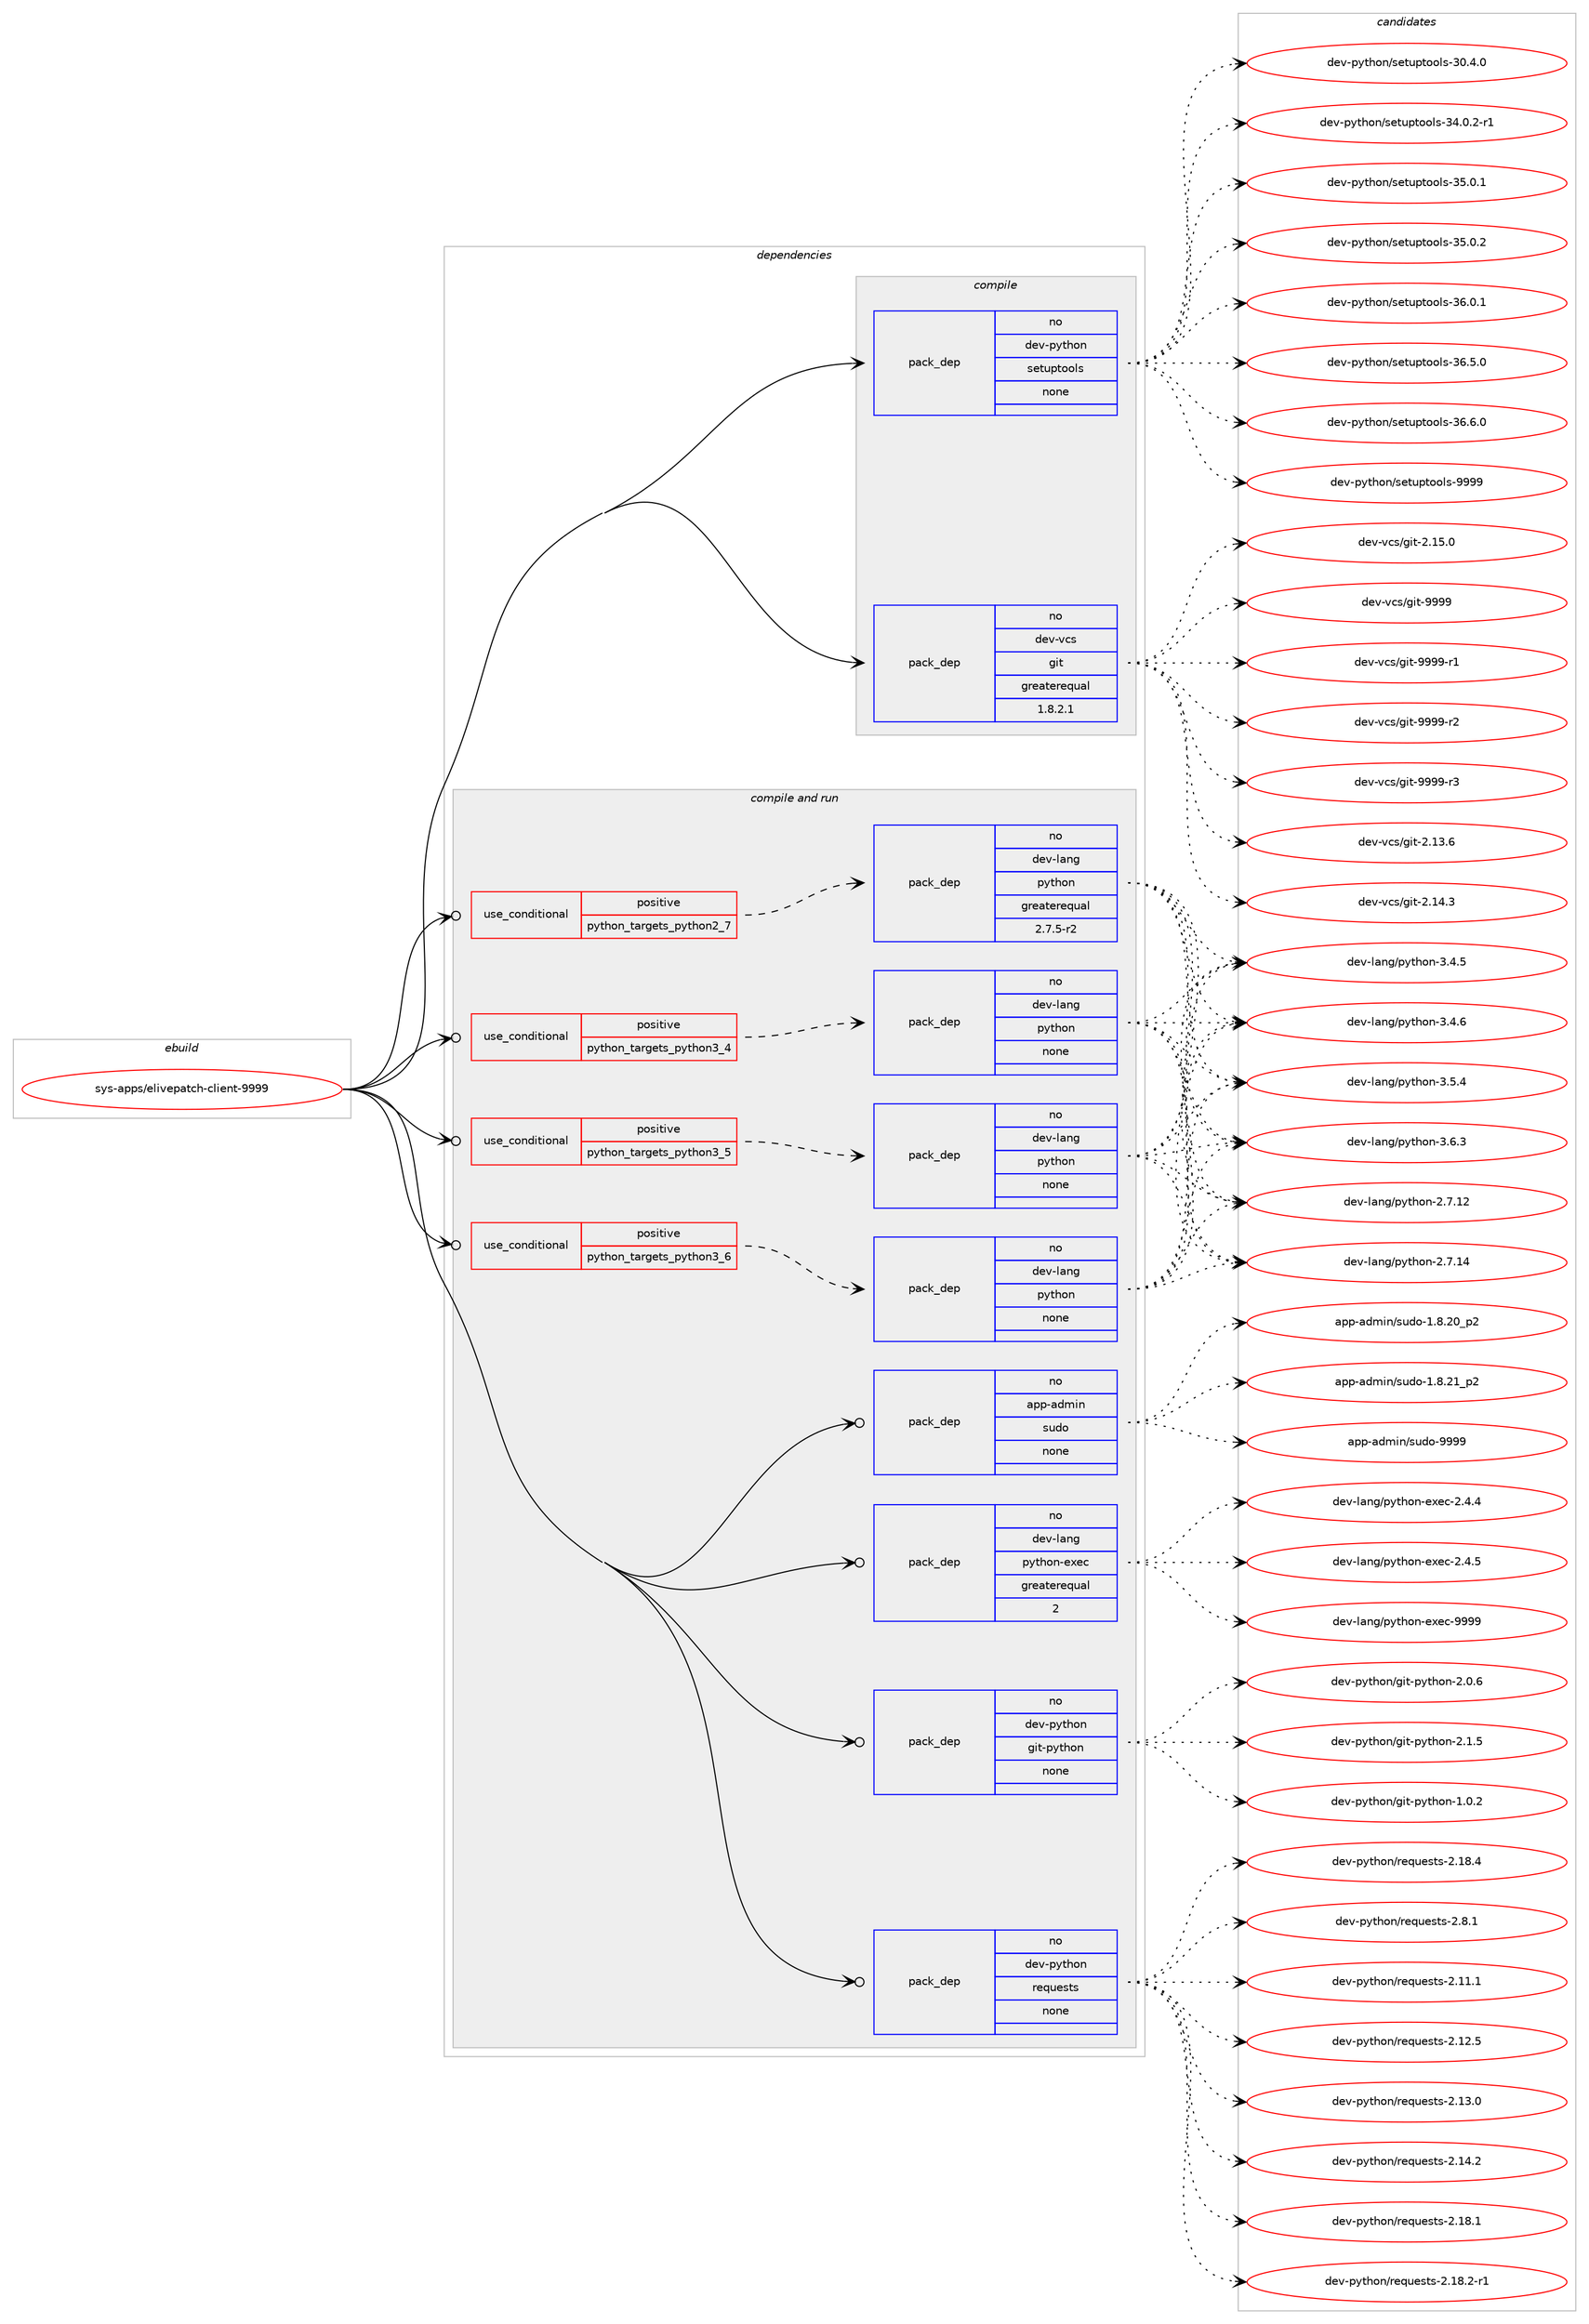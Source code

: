 digraph prolog {

# *************
# Graph options
# *************

newrank=true;
concentrate=true;
compound=true;
graph [rankdir=LR,fontname=Helvetica,fontsize=10,ranksep=1.5];#, ranksep=2.5, nodesep=0.2];
edge  [arrowhead=vee];
node  [fontname=Helvetica,fontsize=10];

# **********
# The ebuild
# **********

subgraph cluster_leftcol {
color=gray;
rank=same;
label=<<i>ebuild</i>>;
id [label="sys-apps/elivepatch-client-9999", color=red, width=4, href="../sys-apps/elivepatch-client-9999.svg"];
}

# ****************
# The dependencies
# ****************

subgraph cluster_midcol {
color=gray;
label=<<i>dependencies</i>>;
subgraph cluster_compile {
fillcolor="#eeeeee";
style=filled;
label=<<i>compile</i>>;
subgraph pack347681 {
dependency468433 [label=<<TABLE BORDER="0" CELLBORDER="1" CELLSPACING="0" CELLPADDING="4" WIDTH="220"><TR><TD ROWSPAN="6" CELLPADDING="30">pack_dep</TD></TR><TR><TD WIDTH="110">no</TD></TR><TR><TD>dev-python</TD></TR><TR><TD>setuptools</TD></TR><TR><TD>none</TD></TR><TR><TD></TD></TR></TABLE>>, shape=none, color=blue];
}
id:e -> dependency468433:w [weight=20,style="solid",arrowhead="vee"];
subgraph pack347682 {
dependency468434 [label=<<TABLE BORDER="0" CELLBORDER="1" CELLSPACING="0" CELLPADDING="4" WIDTH="220"><TR><TD ROWSPAN="6" CELLPADDING="30">pack_dep</TD></TR><TR><TD WIDTH="110">no</TD></TR><TR><TD>dev-vcs</TD></TR><TR><TD>git</TD></TR><TR><TD>greaterequal</TD></TR><TR><TD>1.8.2.1</TD></TR></TABLE>>, shape=none, color=blue];
}
id:e -> dependency468434:w [weight=20,style="solid",arrowhead="vee"];
}
subgraph cluster_compileandrun {
fillcolor="#eeeeee";
style=filled;
label=<<i>compile and run</i>>;
subgraph cond112673 {
dependency468435 [label=<<TABLE BORDER="0" CELLBORDER="1" CELLSPACING="0" CELLPADDING="4"><TR><TD ROWSPAN="3" CELLPADDING="10">use_conditional</TD></TR><TR><TD>positive</TD></TR><TR><TD>python_targets_python2_7</TD></TR></TABLE>>, shape=none, color=red];
subgraph pack347683 {
dependency468436 [label=<<TABLE BORDER="0" CELLBORDER="1" CELLSPACING="0" CELLPADDING="4" WIDTH="220"><TR><TD ROWSPAN="6" CELLPADDING="30">pack_dep</TD></TR><TR><TD WIDTH="110">no</TD></TR><TR><TD>dev-lang</TD></TR><TR><TD>python</TD></TR><TR><TD>greaterequal</TD></TR><TR><TD>2.7.5-r2</TD></TR></TABLE>>, shape=none, color=blue];
}
dependency468435:e -> dependency468436:w [weight=20,style="dashed",arrowhead="vee"];
}
id:e -> dependency468435:w [weight=20,style="solid",arrowhead="odotvee"];
subgraph cond112674 {
dependency468437 [label=<<TABLE BORDER="0" CELLBORDER="1" CELLSPACING="0" CELLPADDING="4"><TR><TD ROWSPAN="3" CELLPADDING="10">use_conditional</TD></TR><TR><TD>positive</TD></TR><TR><TD>python_targets_python3_4</TD></TR></TABLE>>, shape=none, color=red];
subgraph pack347684 {
dependency468438 [label=<<TABLE BORDER="0" CELLBORDER="1" CELLSPACING="0" CELLPADDING="4" WIDTH="220"><TR><TD ROWSPAN="6" CELLPADDING="30">pack_dep</TD></TR><TR><TD WIDTH="110">no</TD></TR><TR><TD>dev-lang</TD></TR><TR><TD>python</TD></TR><TR><TD>none</TD></TR><TR><TD></TD></TR></TABLE>>, shape=none, color=blue];
}
dependency468437:e -> dependency468438:w [weight=20,style="dashed",arrowhead="vee"];
}
id:e -> dependency468437:w [weight=20,style="solid",arrowhead="odotvee"];
subgraph cond112675 {
dependency468439 [label=<<TABLE BORDER="0" CELLBORDER="1" CELLSPACING="0" CELLPADDING="4"><TR><TD ROWSPAN="3" CELLPADDING="10">use_conditional</TD></TR><TR><TD>positive</TD></TR><TR><TD>python_targets_python3_5</TD></TR></TABLE>>, shape=none, color=red];
subgraph pack347685 {
dependency468440 [label=<<TABLE BORDER="0" CELLBORDER="1" CELLSPACING="0" CELLPADDING="4" WIDTH="220"><TR><TD ROWSPAN="6" CELLPADDING="30">pack_dep</TD></TR><TR><TD WIDTH="110">no</TD></TR><TR><TD>dev-lang</TD></TR><TR><TD>python</TD></TR><TR><TD>none</TD></TR><TR><TD></TD></TR></TABLE>>, shape=none, color=blue];
}
dependency468439:e -> dependency468440:w [weight=20,style="dashed",arrowhead="vee"];
}
id:e -> dependency468439:w [weight=20,style="solid",arrowhead="odotvee"];
subgraph cond112676 {
dependency468441 [label=<<TABLE BORDER="0" CELLBORDER="1" CELLSPACING="0" CELLPADDING="4"><TR><TD ROWSPAN="3" CELLPADDING="10">use_conditional</TD></TR><TR><TD>positive</TD></TR><TR><TD>python_targets_python3_6</TD></TR></TABLE>>, shape=none, color=red];
subgraph pack347686 {
dependency468442 [label=<<TABLE BORDER="0" CELLBORDER="1" CELLSPACING="0" CELLPADDING="4" WIDTH="220"><TR><TD ROWSPAN="6" CELLPADDING="30">pack_dep</TD></TR><TR><TD WIDTH="110">no</TD></TR><TR><TD>dev-lang</TD></TR><TR><TD>python</TD></TR><TR><TD>none</TD></TR><TR><TD></TD></TR></TABLE>>, shape=none, color=blue];
}
dependency468441:e -> dependency468442:w [weight=20,style="dashed",arrowhead="vee"];
}
id:e -> dependency468441:w [weight=20,style="solid",arrowhead="odotvee"];
subgraph pack347687 {
dependency468443 [label=<<TABLE BORDER="0" CELLBORDER="1" CELLSPACING="0" CELLPADDING="4" WIDTH="220"><TR><TD ROWSPAN="6" CELLPADDING="30">pack_dep</TD></TR><TR><TD WIDTH="110">no</TD></TR><TR><TD>app-admin</TD></TR><TR><TD>sudo</TD></TR><TR><TD>none</TD></TR><TR><TD></TD></TR></TABLE>>, shape=none, color=blue];
}
id:e -> dependency468443:w [weight=20,style="solid",arrowhead="odotvee"];
subgraph pack347688 {
dependency468444 [label=<<TABLE BORDER="0" CELLBORDER="1" CELLSPACING="0" CELLPADDING="4" WIDTH="220"><TR><TD ROWSPAN="6" CELLPADDING="30">pack_dep</TD></TR><TR><TD WIDTH="110">no</TD></TR><TR><TD>dev-lang</TD></TR><TR><TD>python-exec</TD></TR><TR><TD>greaterequal</TD></TR><TR><TD>2</TD></TR></TABLE>>, shape=none, color=blue];
}
id:e -> dependency468444:w [weight=20,style="solid",arrowhead="odotvee"];
subgraph pack347689 {
dependency468445 [label=<<TABLE BORDER="0" CELLBORDER="1" CELLSPACING="0" CELLPADDING="4" WIDTH="220"><TR><TD ROWSPAN="6" CELLPADDING="30">pack_dep</TD></TR><TR><TD WIDTH="110">no</TD></TR><TR><TD>dev-python</TD></TR><TR><TD>git-python</TD></TR><TR><TD>none</TD></TR><TR><TD></TD></TR></TABLE>>, shape=none, color=blue];
}
id:e -> dependency468445:w [weight=20,style="solid",arrowhead="odotvee"];
subgraph pack347690 {
dependency468446 [label=<<TABLE BORDER="0" CELLBORDER="1" CELLSPACING="0" CELLPADDING="4" WIDTH="220"><TR><TD ROWSPAN="6" CELLPADDING="30">pack_dep</TD></TR><TR><TD WIDTH="110">no</TD></TR><TR><TD>dev-python</TD></TR><TR><TD>requests</TD></TR><TR><TD>none</TD></TR><TR><TD></TD></TR></TABLE>>, shape=none, color=blue];
}
id:e -> dependency468446:w [weight=20,style="solid",arrowhead="odotvee"];
}
subgraph cluster_run {
fillcolor="#eeeeee";
style=filled;
label=<<i>run</i>>;
}
}

# **************
# The candidates
# **************

subgraph cluster_choices {
rank=same;
color=gray;
label=<<i>candidates</i>>;

subgraph choice347681 {
color=black;
nodesep=1;
choice100101118451121211161041111104711510111611711211611111110811545514846524648 [label="dev-python/setuptools-30.4.0", color=red, width=4,href="../dev-python/setuptools-30.4.0.svg"];
choice1001011184511212111610411111047115101116117112116111111108115455152464846504511449 [label="dev-python/setuptools-34.0.2-r1", color=red, width=4,href="../dev-python/setuptools-34.0.2-r1.svg"];
choice100101118451121211161041111104711510111611711211611111110811545515346484649 [label="dev-python/setuptools-35.0.1", color=red, width=4,href="../dev-python/setuptools-35.0.1.svg"];
choice100101118451121211161041111104711510111611711211611111110811545515346484650 [label="dev-python/setuptools-35.0.2", color=red, width=4,href="../dev-python/setuptools-35.0.2.svg"];
choice100101118451121211161041111104711510111611711211611111110811545515446484649 [label="dev-python/setuptools-36.0.1", color=red, width=4,href="../dev-python/setuptools-36.0.1.svg"];
choice100101118451121211161041111104711510111611711211611111110811545515446534648 [label="dev-python/setuptools-36.5.0", color=red, width=4,href="../dev-python/setuptools-36.5.0.svg"];
choice100101118451121211161041111104711510111611711211611111110811545515446544648 [label="dev-python/setuptools-36.6.0", color=red, width=4,href="../dev-python/setuptools-36.6.0.svg"];
choice10010111845112121116104111110471151011161171121161111111081154557575757 [label="dev-python/setuptools-9999", color=red, width=4,href="../dev-python/setuptools-9999.svg"];
dependency468433:e -> choice100101118451121211161041111104711510111611711211611111110811545514846524648:w [style=dotted,weight="100"];
dependency468433:e -> choice1001011184511212111610411111047115101116117112116111111108115455152464846504511449:w [style=dotted,weight="100"];
dependency468433:e -> choice100101118451121211161041111104711510111611711211611111110811545515346484649:w [style=dotted,weight="100"];
dependency468433:e -> choice100101118451121211161041111104711510111611711211611111110811545515346484650:w [style=dotted,weight="100"];
dependency468433:e -> choice100101118451121211161041111104711510111611711211611111110811545515446484649:w [style=dotted,weight="100"];
dependency468433:e -> choice100101118451121211161041111104711510111611711211611111110811545515446534648:w [style=dotted,weight="100"];
dependency468433:e -> choice100101118451121211161041111104711510111611711211611111110811545515446544648:w [style=dotted,weight="100"];
dependency468433:e -> choice10010111845112121116104111110471151011161171121161111111081154557575757:w [style=dotted,weight="100"];
}
subgraph choice347682 {
color=black;
nodesep=1;
choice10010111845118991154710310511645504649514654 [label="dev-vcs/git-2.13.6", color=red, width=4,href="../dev-vcs/git-2.13.6.svg"];
choice10010111845118991154710310511645504649524651 [label="dev-vcs/git-2.14.3", color=red, width=4,href="../dev-vcs/git-2.14.3.svg"];
choice10010111845118991154710310511645504649534648 [label="dev-vcs/git-2.15.0", color=red, width=4,href="../dev-vcs/git-2.15.0.svg"];
choice1001011184511899115471031051164557575757 [label="dev-vcs/git-9999", color=red, width=4,href="../dev-vcs/git-9999.svg"];
choice10010111845118991154710310511645575757574511449 [label="dev-vcs/git-9999-r1", color=red, width=4,href="../dev-vcs/git-9999-r1.svg"];
choice10010111845118991154710310511645575757574511450 [label="dev-vcs/git-9999-r2", color=red, width=4,href="../dev-vcs/git-9999-r2.svg"];
choice10010111845118991154710310511645575757574511451 [label="dev-vcs/git-9999-r3", color=red, width=4,href="../dev-vcs/git-9999-r3.svg"];
dependency468434:e -> choice10010111845118991154710310511645504649514654:w [style=dotted,weight="100"];
dependency468434:e -> choice10010111845118991154710310511645504649524651:w [style=dotted,weight="100"];
dependency468434:e -> choice10010111845118991154710310511645504649534648:w [style=dotted,weight="100"];
dependency468434:e -> choice1001011184511899115471031051164557575757:w [style=dotted,weight="100"];
dependency468434:e -> choice10010111845118991154710310511645575757574511449:w [style=dotted,weight="100"];
dependency468434:e -> choice10010111845118991154710310511645575757574511450:w [style=dotted,weight="100"];
dependency468434:e -> choice10010111845118991154710310511645575757574511451:w [style=dotted,weight="100"];
}
subgraph choice347683 {
color=black;
nodesep=1;
choice10010111845108971101034711212111610411111045504655464950 [label="dev-lang/python-2.7.12", color=red, width=4,href="../dev-lang/python-2.7.12.svg"];
choice10010111845108971101034711212111610411111045504655464952 [label="dev-lang/python-2.7.14", color=red, width=4,href="../dev-lang/python-2.7.14.svg"];
choice100101118451089711010347112121116104111110455146524653 [label="dev-lang/python-3.4.5", color=red, width=4,href="../dev-lang/python-3.4.5.svg"];
choice100101118451089711010347112121116104111110455146524654 [label="dev-lang/python-3.4.6", color=red, width=4,href="../dev-lang/python-3.4.6.svg"];
choice100101118451089711010347112121116104111110455146534652 [label="dev-lang/python-3.5.4", color=red, width=4,href="../dev-lang/python-3.5.4.svg"];
choice100101118451089711010347112121116104111110455146544651 [label="dev-lang/python-3.6.3", color=red, width=4,href="../dev-lang/python-3.6.3.svg"];
dependency468436:e -> choice10010111845108971101034711212111610411111045504655464950:w [style=dotted,weight="100"];
dependency468436:e -> choice10010111845108971101034711212111610411111045504655464952:w [style=dotted,weight="100"];
dependency468436:e -> choice100101118451089711010347112121116104111110455146524653:w [style=dotted,weight="100"];
dependency468436:e -> choice100101118451089711010347112121116104111110455146524654:w [style=dotted,weight="100"];
dependency468436:e -> choice100101118451089711010347112121116104111110455146534652:w [style=dotted,weight="100"];
dependency468436:e -> choice100101118451089711010347112121116104111110455146544651:w [style=dotted,weight="100"];
}
subgraph choice347684 {
color=black;
nodesep=1;
choice10010111845108971101034711212111610411111045504655464950 [label="dev-lang/python-2.7.12", color=red, width=4,href="../dev-lang/python-2.7.12.svg"];
choice10010111845108971101034711212111610411111045504655464952 [label="dev-lang/python-2.7.14", color=red, width=4,href="../dev-lang/python-2.7.14.svg"];
choice100101118451089711010347112121116104111110455146524653 [label="dev-lang/python-3.4.5", color=red, width=4,href="../dev-lang/python-3.4.5.svg"];
choice100101118451089711010347112121116104111110455146524654 [label="dev-lang/python-3.4.6", color=red, width=4,href="../dev-lang/python-3.4.6.svg"];
choice100101118451089711010347112121116104111110455146534652 [label="dev-lang/python-3.5.4", color=red, width=4,href="../dev-lang/python-3.5.4.svg"];
choice100101118451089711010347112121116104111110455146544651 [label="dev-lang/python-3.6.3", color=red, width=4,href="../dev-lang/python-3.6.3.svg"];
dependency468438:e -> choice10010111845108971101034711212111610411111045504655464950:w [style=dotted,weight="100"];
dependency468438:e -> choice10010111845108971101034711212111610411111045504655464952:w [style=dotted,weight="100"];
dependency468438:e -> choice100101118451089711010347112121116104111110455146524653:w [style=dotted,weight="100"];
dependency468438:e -> choice100101118451089711010347112121116104111110455146524654:w [style=dotted,weight="100"];
dependency468438:e -> choice100101118451089711010347112121116104111110455146534652:w [style=dotted,weight="100"];
dependency468438:e -> choice100101118451089711010347112121116104111110455146544651:w [style=dotted,weight="100"];
}
subgraph choice347685 {
color=black;
nodesep=1;
choice10010111845108971101034711212111610411111045504655464950 [label="dev-lang/python-2.7.12", color=red, width=4,href="../dev-lang/python-2.7.12.svg"];
choice10010111845108971101034711212111610411111045504655464952 [label="dev-lang/python-2.7.14", color=red, width=4,href="../dev-lang/python-2.7.14.svg"];
choice100101118451089711010347112121116104111110455146524653 [label="dev-lang/python-3.4.5", color=red, width=4,href="../dev-lang/python-3.4.5.svg"];
choice100101118451089711010347112121116104111110455146524654 [label="dev-lang/python-3.4.6", color=red, width=4,href="../dev-lang/python-3.4.6.svg"];
choice100101118451089711010347112121116104111110455146534652 [label="dev-lang/python-3.5.4", color=red, width=4,href="../dev-lang/python-3.5.4.svg"];
choice100101118451089711010347112121116104111110455146544651 [label="dev-lang/python-3.6.3", color=red, width=4,href="../dev-lang/python-3.6.3.svg"];
dependency468440:e -> choice10010111845108971101034711212111610411111045504655464950:w [style=dotted,weight="100"];
dependency468440:e -> choice10010111845108971101034711212111610411111045504655464952:w [style=dotted,weight="100"];
dependency468440:e -> choice100101118451089711010347112121116104111110455146524653:w [style=dotted,weight="100"];
dependency468440:e -> choice100101118451089711010347112121116104111110455146524654:w [style=dotted,weight="100"];
dependency468440:e -> choice100101118451089711010347112121116104111110455146534652:w [style=dotted,weight="100"];
dependency468440:e -> choice100101118451089711010347112121116104111110455146544651:w [style=dotted,weight="100"];
}
subgraph choice347686 {
color=black;
nodesep=1;
choice10010111845108971101034711212111610411111045504655464950 [label="dev-lang/python-2.7.12", color=red, width=4,href="../dev-lang/python-2.7.12.svg"];
choice10010111845108971101034711212111610411111045504655464952 [label="dev-lang/python-2.7.14", color=red, width=4,href="../dev-lang/python-2.7.14.svg"];
choice100101118451089711010347112121116104111110455146524653 [label="dev-lang/python-3.4.5", color=red, width=4,href="../dev-lang/python-3.4.5.svg"];
choice100101118451089711010347112121116104111110455146524654 [label="dev-lang/python-3.4.6", color=red, width=4,href="../dev-lang/python-3.4.6.svg"];
choice100101118451089711010347112121116104111110455146534652 [label="dev-lang/python-3.5.4", color=red, width=4,href="../dev-lang/python-3.5.4.svg"];
choice100101118451089711010347112121116104111110455146544651 [label="dev-lang/python-3.6.3", color=red, width=4,href="../dev-lang/python-3.6.3.svg"];
dependency468442:e -> choice10010111845108971101034711212111610411111045504655464950:w [style=dotted,weight="100"];
dependency468442:e -> choice10010111845108971101034711212111610411111045504655464952:w [style=dotted,weight="100"];
dependency468442:e -> choice100101118451089711010347112121116104111110455146524653:w [style=dotted,weight="100"];
dependency468442:e -> choice100101118451089711010347112121116104111110455146524654:w [style=dotted,weight="100"];
dependency468442:e -> choice100101118451089711010347112121116104111110455146534652:w [style=dotted,weight="100"];
dependency468442:e -> choice100101118451089711010347112121116104111110455146544651:w [style=dotted,weight="100"];
}
subgraph choice347687 {
color=black;
nodesep=1;
choice97112112459710010910511047115117100111454946564650489511250 [label="app-admin/sudo-1.8.20_p2", color=red, width=4,href="../app-admin/sudo-1.8.20_p2.svg"];
choice97112112459710010910511047115117100111454946564650499511250 [label="app-admin/sudo-1.8.21_p2", color=red, width=4,href="../app-admin/sudo-1.8.21_p2.svg"];
choice971121124597100109105110471151171001114557575757 [label="app-admin/sudo-9999", color=red, width=4,href="../app-admin/sudo-9999.svg"];
dependency468443:e -> choice97112112459710010910511047115117100111454946564650489511250:w [style=dotted,weight="100"];
dependency468443:e -> choice97112112459710010910511047115117100111454946564650499511250:w [style=dotted,weight="100"];
dependency468443:e -> choice971121124597100109105110471151171001114557575757:w [style=dotted,weight="100"];
}
subgraph choice347688 {
color=black;
nodesep=1;
choice1001011184510897110103471121211161041111104510112010199455046524652 [label="dev-lang/python-exec-2.4.4", color=red, width=4,href="../dev-lang/python-exec-2.4.4.svg"];
choice1001011184510897110103471121211161041111104510112010199455046524653 [label="dev-lang/python-exec-2.4.5", color=red, width=4,href="../dev-lang/python-exec-2.4.5.svg"];
choice10010111845108971101034711212111610411111045101120101994557575757 [label="dev-lang/python-exec-9999", color=red, width=4,href="../dev-lang/python-exec-9999.svg"];
dependency468444:e -> choice1001011184510897110103471121211161041111104510112010199455046524652:w [style=dotted,weight="100"];
dependency468444:e -> choice1001011184510897110103471121211161041111104510112010199455046524653:w [style=dotted,weight="100"];
dependency468444:e -> choice10010111845108971101034711212111610411111045101120101994557575757:w [style=dotted,weight="100"];
}
subgraph choice347689 {
color=black;
nodesep=1;
choice100101118451121211161041111104710310511645112121116104111110454946484650 [label="dev-python/git-python-1.0.2", color=red, width=4,href="../dev-python/git-python-1.0.2.svg"];
choice100101118451121211161041111104710310511645112121116104111110455046484654 [label="dev-python/git-python-2.0.6", color=red, width=4,href="../dev-python/git-python-2.0.6.svg"];
choice100101118451121211161041111104710310511645112121116104111110455046494653 [label="dev-python/git-python-2.1.5", color=red, width=4,href="../dev-python/git-python-2.1.5.svg"];
dependency468445:e -> choice100101118451121211161041111104710310511645112121116104111110454946484650:w [style=dotted,weight="100"];
dependency468445:e -> choice100101118451121211161041111104710310511645112121116104111110455046484654:w [style=dotted,weight="100"];
dependency468445:e -> choice100101118451121211161041111104710310511645112121116104111110455046494653:w [style=dotted,weight="100"];
}
subgraph choice347690 {
color=black;
nodesep=1;
choice100101118451121211161041111104711410111311710111511611545504649494649 [label="dev-python/requests-2.11.1", color=red, width=4,href="../dev-python/requests-2.11.1.svg"];
choice100101118451121211161041111104711410111311710111511611545504649504653 [label="dev-python/requests-2.12.5", color=red, width=4,href="../dev-python/requests-2.12.5.svg"];
choice100101118451121211161041111104711410111311710111511611545504649514648 [label="dev-python/requests-2.13.0", color=red, width=4,href="../dev-python/requests-2.13.0.svg"];
choice100101118451121211161041111104711410111311710111511611545504649524650 [label="dev-python/requests-2.14.2", color=red, width=4,href="../dev-python/requests-2.14.2.svg"];
choice100101118451121211161041111104711410111311710111511611545504649564649 [label="dev-python/requests-2.18.1", color=red, width=4,href="../dev-python/requests-2.18.1.svg"];
choice1001011184511212111610411111047114101113117101115116115455046495646504511449 [label="dev-python/requests-2.18.2-r1", color=red, width=4,href="../dev-python/requests-2.18.2-r1.svg"];
choice100101118451121211161041111104711410111311710111511611545504649564652 [label="dev-python/requests-2.18.4", color=red, width=4,href="../dev-python/requests-2.18.4.svg"];
choice1001011184511212111610411111047114101113117101115116115455046564649 [label="dev-python/requests-2.8.1", color=red, width=4,href="../dev-python/requests-2.8.1.svg"];
dependency468446:e -> choice100101118451121211161041111104711410111311710111511611545504649494649:w [style=dotted,weight="100"];
dependency468446:e -> choice100101118451121211161041111104711410111311710111511611545504649504653:w [style=dotted,weight="100"];
dependency468446:e -> choice100101118451121211161041111104711410111311710111511611545504649514648:w [style=dotted,weight="100"];
dependency468446:e -> choice100101118451121211161041111104711410111311710111511611545504649524650:w [style=dotted,weight="100"];
dependency468446:e -> choice100101118451121211161041111104711410111311710111511611545504649564649:w [style=dotted,weight="100"];
dependency468446:e -> choice1001011184511212111610411111047114101113117101115116115455046495646504511449:w [style=dotted,weight="100"];
dependency468446:e -> choice100101118451121211161041111104711410111311710111511611545504649564652:w [style=dotted,weight="100"];
dependency468446:e -> choice1001011184511212111610411111047114101113117101115116115455046564649:w [style=dotted,weight="100"];
}
}

}
